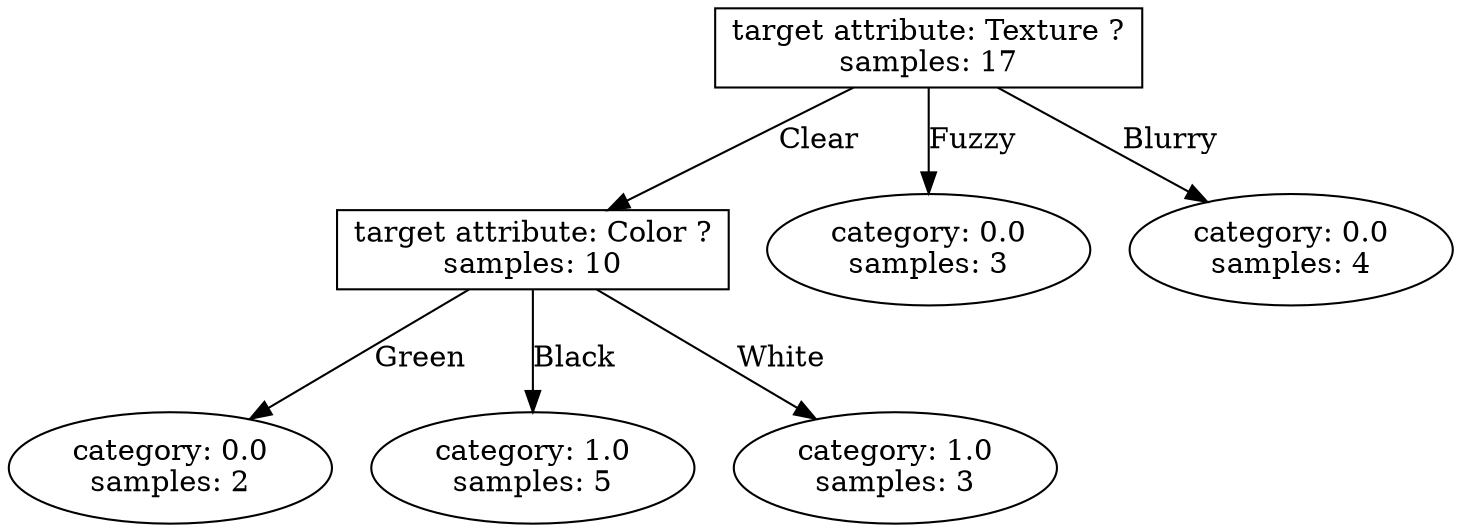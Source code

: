 digraph test_random_decision_tree_1 {
node_0 [shape = box,label= "target attribute: Texture ?\nsamples: 17"];
node_1 [shape = box,label= "target attribute: Color ?\nsamples: 10"];
node_0 -> node_1 [label="Clear"];
node_2 [shape = ellipse,label= "category: 0.0\nsamples: 3"];
node_0 -> node_2 [label="Fuzzy"];
node_3 [shape = ellipse,label= "category: 0.0\nsamples: 4"];
node_0 -> node_3 [label="Blurry"];
node_4 [shape = ellipse,label= "category: 0.0\nsamples: 2"];
node_1 -> node_4 [label="Green"];
node_5 [shape = ellipse,label= "category: 1.0\nsamples: 5"];
node_1 -> node_5 [label="Black"];
node_6 [shape = ellipse,label= "category: 1.0\nsamples: 3"];
node_1 -> node_6 [label="White"];
}
